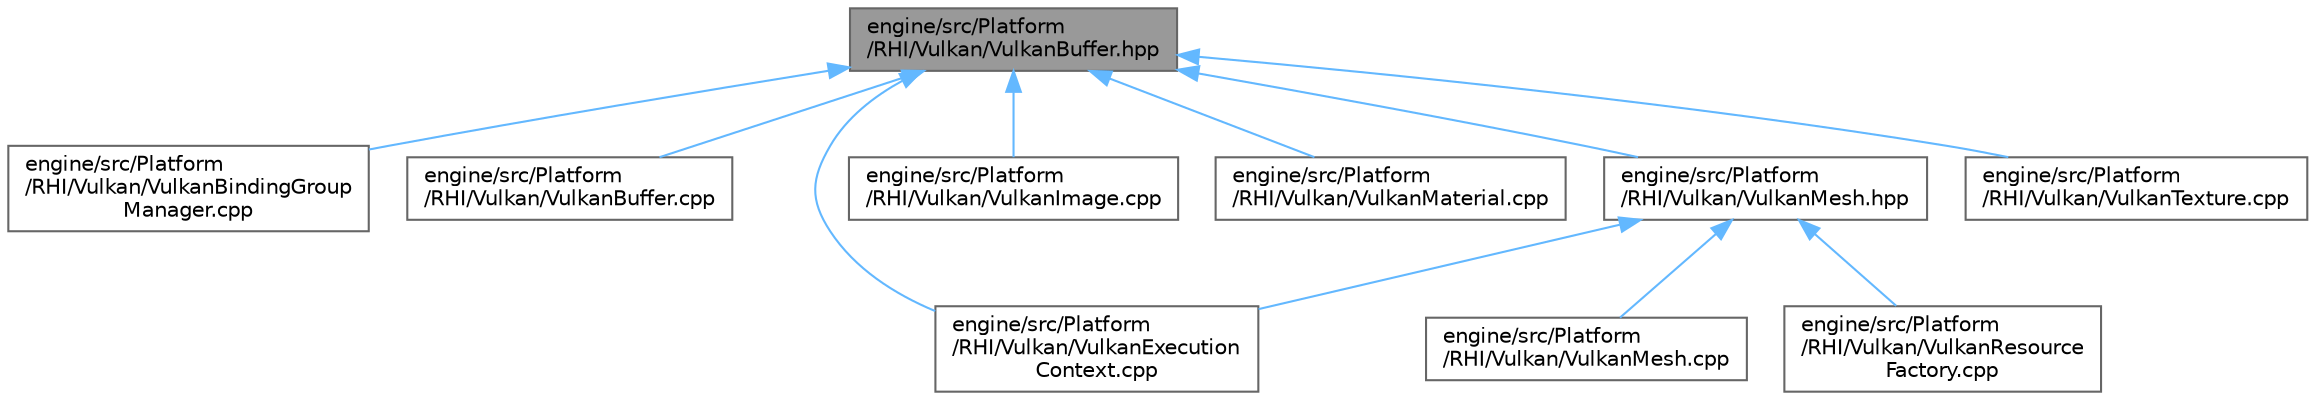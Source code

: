 digraph "engine/src/Platform/RHI/Vulkan/VulkanBuffer.hpp"
{
 // LATEX_PDF_SIZE
  bgcolor="transparent";
  edge [fontname=Helvetica,fontsize=10,labelfontname=Helvetica,labelfontsize=10];
  node [fontname=Helvetica,fontsize=10,shape=box,height=0.2,width=0.4];
  Node1 [id="Node000001",label="engine/src/Platform\l/RHI/Vulkan/VulkanBuffer.hpp",height=0.2,width=0.4,color="gray40", fillcolor="grey60", style="filled", fontcolor="black",tooltip=" "];
  Node1 -> Node2 [id="edge1_Node000001_Node000002",dir="back",color="steelblue1",style="solid",tooltip=" "];
  Node2 [id="Node000002",label="engine/src/Platform\l/RHI/Vulkan/VulkanBindingGroup\lManager.cpp",height=0.2,width=0.4,color="grey40", fillcolor="white", style="filled",URL="$_vulkan_binding_group_manager_8cpp.html",tooltip=" "];
  Node1 -> Node3 [id="edge2_Node000001_Node000003",dir="back",color="steelblue1",style="solid",tooltip=" "];
  Node3 [id="Node000003",label="engine/src/Platform\l/RHI/Vulkan/VulkanBuffer.cpp",height=0.2,width=0.4,color="grey40", fillcolor="white", style="filled",URL="$_vulkan_buffer_8cpp.html",tooltip=" "];
  Node1 -> Node4 [id="edge3_Node000001_Node000004",dir="back",color="steelblue1",style="solid",tooltip=" "];
  Node4 [id="Node000004",label="engine/src/Platform\l/RHI/Vulkan/VulkanExecution\lContext.cpp",height=0.2,width=0.4,color="grey40", fillcolor="white", style="filled",URL="$_vulkan_execution_context_8cpp.html",tooltip=" "];
  Node1 -> Node5 [id="edge4_Node000001_Node000005",dir="back",color="steelblue1",style="solid",tooltip=" "];
  Node5 [id="Node000005",label="engine/src/Platform\l/RHI/Vulkan/VulkanImage.cpp",height=0.2,width=0.4,color="grey40", fillcolor="white", style="filled",URL="$_vulkan_image_8cpp.html",tooltip=" "];
  Node1 -> Node6 [id="edge5_Node000001_Node000006",dir="back",color="steelblue1",style="solid",tooltip=" "];
  Node6 [id="Node000006",label="engine/src/Platform\l/RHI/Vulkan/VulkanMaterial.cpp",height=0.2,width=0.4,color="grey40", fillcolor="white", style="filled",URL="$_vulkan_material_8cpp.html",tooltip=" "];
  Node1 -> Node7 [id="edge6_Node000001_Node000007",dir="back",color="steelblue1",style="solid",tooltip=" "];
  Node7 [id="Node000007",label="engine/src/Platform\l/RHI/Vulkan/VulkanMesh.hpp",height=0.2,width=0.4,color="grey40", fillcolor="white", style="filled",URL="$_vulkan_mesh_8hpp.html",tooltip=" "];
  Node7 -> Node4 [id="edge7_Node000007_Node000004",dir="back",color="steelblue1",style="solid",tooltip=" "];
  Node7 -> Node8 [id="edge8_Node000007_Node000008",dir="back",color="steelblue1",style="solid",tooltip=" "];
  Node8 [id="Node000008",label="engine/src/Platform\l/RHI/Vulkan/VulkanMesh.cpp",height=0.2,width=0.4,color="grey40", fillcolor="white", style="filled",URL="$_vulkan_mesh_8cpp.html",tooltip=" "];
  Node7 -> Node9 [id="edge9_Node000007_Node000009",dir="back",color="steelblue1",style="solid",tooltip=" "];
  Node9 [id="Node000009",label="engine/src/Platform\l/RHI/Vulkan/VulkanResource\lFactory.cpp",height=0.2,width=0.4,color="grey40", fillcolor="white", style="filled",URL="$_vulkan_resource_factory_8cpp.html",tooltip=" "];
  Node1 -> Node10 [id="edge10_Node000001_Node000010",dir="back",color="steelblue1",style="solid",tooltip=" "];
  Node10 [id="Node000010",label="engine/src/Platform\l/RHI/Vulkan/VulkanTexture.cpp",height=0.2,width=0.4,color="grey40", fillcolor="white", style="filled",URL="$_vulkan_texture_8cpp.html",tooltip=" "];
}
